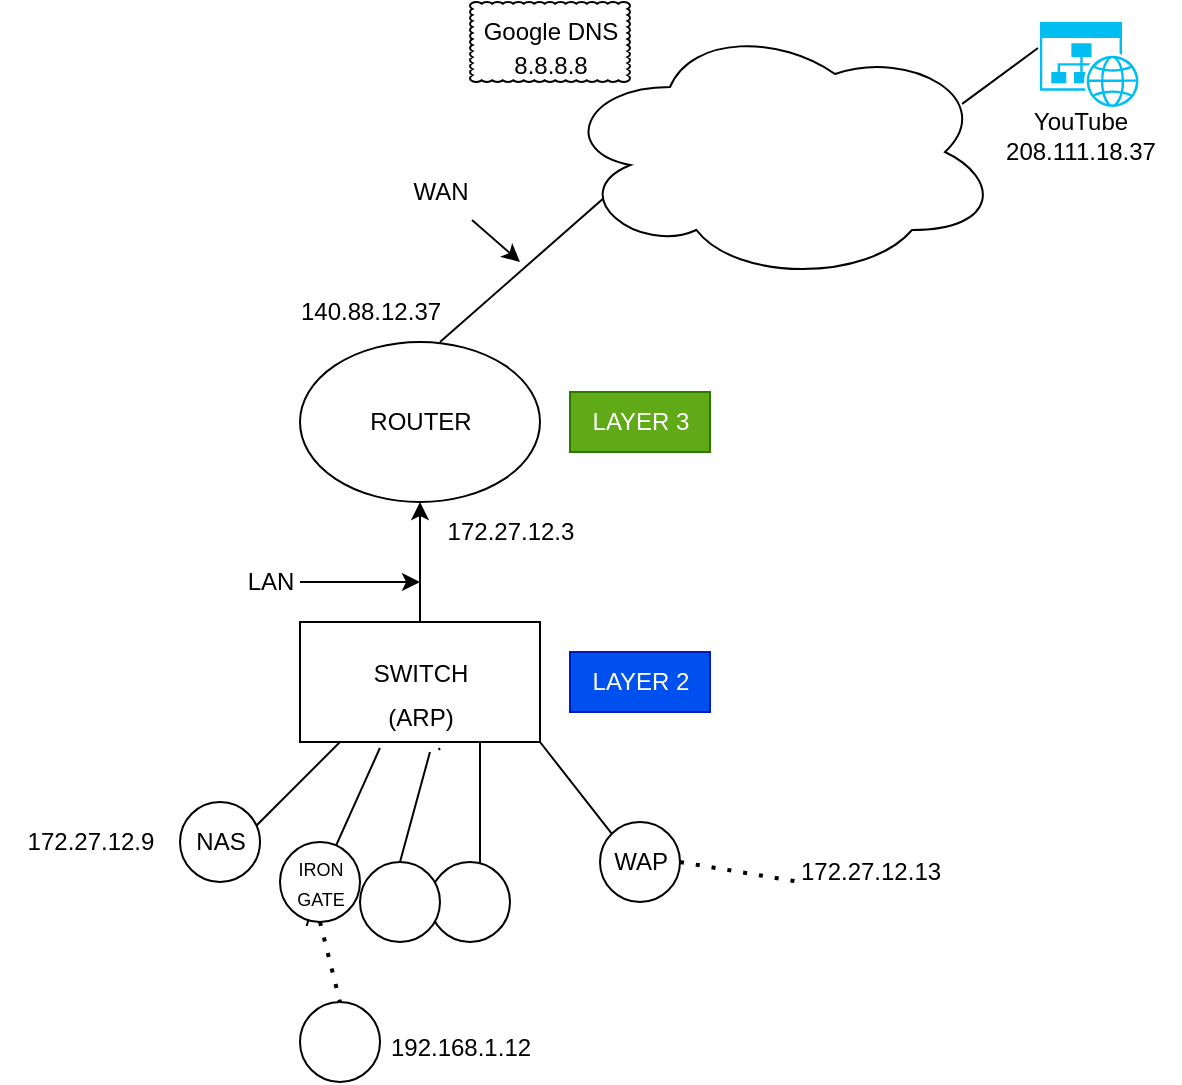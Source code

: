 <mxfile version="28.2.3">
  <diagram name="Page-1" id="GOzAeb2YR54K011LflTM">
    <mxGraphModel dx="946" dy="1709" grid="1" gridSize="10" guides="1" tooltips="1" connect="1" arrows="1" fold="1" page="1" pageScale="1" pageWidth="850" pageHeight="1100" math="0" shadow="0">
      <root>
        <mxCell id="0" />
        <mxCell id="1" parent="0" />
        <mxCell id="nIDenRsg56QTQGyNa-1a-1" value="" style="ellipse;whiteSpace=wrap;html=1;" parent="1" vertex="1">
          <mxGeometry x="360" y="110" width="120" height="80" as="geometry" />
        </mxCell>
        <mxCell id="nIDenRsg56QTQGyNa-1a-12" value="" style="edgeStyle=orthogonalEdgeStyle;rounded=0;orthogonalLoop=1;jettySize=auto;html=1;" parent="1" source="nIDenRsg56QTQGyNa-1a-3" target="nIDenRsg56QTQGyNa-1a-1" edge="1">
          <mxGeometry relative="1" as="geometry" />
        </mxCell>
        <mxCell id="nIDenRsg56QTQGyNa-1a-3" value="" style="rounded=0;whiteSpace=wrap;html=1;" parent="1" vertex="1">
          <mxGeometry x="360" y="250" width="120" height="60" as="geometry" />
        </mxCell>
        <mxCell id="nIDenRsg56QTQGyNa-1a-4" value="" style="endArrow=none;html=1;rounded=0;" parent="1" edge="1">
          <mxGeometry width="50" height="50" relative="1" as="geometry">
            <mxPoint x="330" y="360" as="sourcePoint" />
            <mxPoint x="380" y="310" as="targetPoint" />
          </mxGeometry>
        </mxCell>
        <mxCell id="nIDenRsg56QTQGyNa-1a-8" value="" style="endArrow=none;html=1;rounded=0;entryX=0.333;entryY=1.05;entryDx=0;entryDy=0;entryPerimeter=0;" parent="1" source="nIDenRsg56QTQGyNa-1a-14" target="nIDenRsg56QTQGyNa-1a-3" edge="1">
          <mxGeometry width="50" height="50" relative="1" as="geometry">
            <mxPoint x="370" y="380" as="sourcePoint" />
            <mxPoint x="400" y="340" as="targetPoint" />
          </mxGeometry>
        </mxCell>
        <mxCell id="nIDenRsg56QTQGyNa-1a-9" value="" style="endArrow=none;html=1;rounded=0;entryX=0.75;entryY=1;entryDx=0;entryDy=0;" parent="1" target="nIDenRsg56QTQGyNa-1a-3" edge="1">
          <mxGeometry width="50" height="50" relative="1" as="geometry">
            <mxPoint x="450" y="390" as="sourcePoint" />
            <mxPoint x="450" y="360" as="targetPoint" />
          </mxGeometry>
        </mxCell>
        <mxCell id="nIDenRsg56QTQGyNa-1a-10" value="" style="endArrow=none;html=1;rounded=0;entryX=0.583;entryY=1.067;entryDx=0;entryDy=0;entryPerimeter=0;" parent="1" target="nIDenRsg56QTQGyNa-1a-3" edge="1" source="w-CTw1qeiZE5yqbahT1u-11">
          <mxGeometry width="50" height="50" relative="1" as="geometry">
            <mxPoint x="410" y="380" as="sourcePoint" />
            <mxPoint x="460" y="320" as="targetPoint" />
          </mxGeometry>
        </mxCell>
        <mxCell id="nIDenRsg56QTQGyNa-1a-13" value="" style="ellipse;whiteSpace=wrap;html=1;aspect=fixed;" parent="1" vertex="1">
          <mxGeometry x="300" y="340" width="40" height="40" as="geometry" />
        </mxCell>
        <mxCell id="nIDenRsg56QTQGyNa-1a-15" value="" style="endArrow=none;html=1;rounded=0;entryX=0.333;entryY=1.05;entryDx=0;entryDy=0;entryPerimeter=0;" parent="1" target="nIDenRsg56QTQGyNa-1a-14" edge="1">
          <mxGeometry width="50" height="50" relative="1" as="geometry">
            <mxPoint x="370" y="380" as="sourcePoint" />
            <mxPoint x="400" y="313" as="targetPoint" />
          </mxGeometry>
        </mxCell>
        <mxCell id="nIDenRsg56QTQGyNa-1a-14" value="" style="ellipse;whiteSpace=wrap;html=1;aspect=fixed;" parent="1" vertex="1">
          <mxGeometry x="350" y="360" width="40" height="40" as="geometry" />
        </mxCell>
        <mxCell id="nIDenRsg56QTQGyNa-1a-16" value="" style="ellipse;whiteSpace=wrap;html=1;aspect=fixed;" parent="1" vertex="1">
          <mxGeometry x="425" y="370" width="40" height="40" as="geometry" />
        </mxCell>
        <mxCell id="nIDenRsg56QTQGyNa-1a-17" value="" style="ellipse;whiteSpace=wrap;html=1;aspect=fixed;" parent="1" vertex="1">
          <mxGeometry x="390" y="370" width="40" height="40" as="geometry" />
        </mxCell>
        <mxCell id="nIDenRsg56QTQGyNa-1a-18" value="" style="ellipse;whiteSpace=wrap;html=1;aspect=fixed;" parent="1" vertex="1">
          <mxGeometry x="510" y="350" width="40" height="40" as="geometry" />
        </mxCell>
        <mxCell id="nIDenRsg56QTQGyNa-1a-20" value="" style="endArrow=none;html=1;rounded=0;entryX=0.038;entryY=0.5;entryDx=0;entryDy=0;entryPerimeter=0;" parent="1" edge="1">
          <mxGeometry width="50" height="50" relative="1" as="geometry">
            <mxPoint x="430" y="110" as="sourcePoint" />
            <mxPoint x="521.02" y="30" as="targetPoint" />
          </mxGeometry>
        </mxCell>
        <mxCell id="nIDenRsg56QTQGyNa-1a-22" value="140.88.12.37" style="text;html=1;align=center;verticalAlign=middle;resizable=0;points=[];autosize=1;strokeColor=none;fillColor=none;" parent="1" vertex="1">
          <mxGeometry x="350" y="80" width="90" height="30" as="geometry" />
        </mxCell>
        <mxCell id="nIDenRsg56QTQGyNa-1a-23" value="WAN" style="text;html=1;align=center;verticalAlign=middle;resizable=0;points=[];autosize=1;strokeColor=none;fillColor=none;" parent="1" vertex="1">
          <mxGeometry x="405" y="20" width="50" height="30" as="geometry" />
        </mxCell>
        <mxCell id="nIDenRsg56QTQGyNa-1a-24" value="WAP" style="text;html=1;align=center;verticalAlign=middle;resizable=0;points=[];autosize=1;strokeColor=none;fillColor=none;" parent="1" vertex="1">
          <mxGeometry x="505" y="355" width="50" height="30" as="geometry" />
        </mxCell>
        <mxCell id="nIDenRsg56QTQGyNa-1a-26" value="" style="endArrow=none;html=1;rounded=0;entryX=1;entryY=1;entryDx=0;entryDy=0;exitX=0;exitY=0;exitDx=0;exitDy=0;" parent="1" target="nIDenRsg56QTQGyNa-1a-3" edge="1" source="nIDenRsg56QTQGyNa-1a-18">
          <mxGeometry width="50" height="50" relative="1" as="geometry">
            <mxPoint x="527" y="354" as="sourcePoint" />
            <mxPoint x="513.333" y="330" as="targetPoint" />
          </mxGeometry>
        </mxCell>
        <mxCell id="nIDenRsg56QTQGyNa-1a-27" value="172.27.12.9" style="text;html=1;align=center;verticalAlign=middle;resizable=0;points=[];autosize=1;strokeColor=none;fillColor=none;" parent="1" vertex="1">
          <mxGeometry x="210" y="345" width="90" height="30" as="geometry" />
        </mxCell>
        <mxCell id="nIDenRsg56QTQGyNa-1a-28" value="172.27.12.3" style="text;html=1;align=center;verticalAlign=middle;resizable=0;points=[];autosize=1;strokeColor=none;fillColor=none;" parent="1" vertex="1">
          <mxGeometry x="420" y="190" width="90" height="30" as="geometry" />
        </mxCell>
        <mxCell id="nIDenRsg56QTQGyNa-1a-29" value="172.27.12.13" style="text;html=1;align=center;verticalAlign=middle;resizable=0;points=[];autosize=1;strokeColor=none;fillColor=none;" parent="1" vertex="1">
          <mxGeometry x="600" y="360" width="90" height="30" as="geometry" />
        </mxCell>
        <mxCell id="nIDenRsg56QTQGyNa-1a-31" value="" style="endArrow=none;dashed=1;html=1;dashPattern=1 3;strokeWidth=2;rounded=0;entryX=0.111;entryY=0.667;entryDx=0;entryDy=0;entryPerimeter=0;exitX=1;exitY=0.5;exitDx=0;exitDy=0;" parent="1" source="nIDenRsg56QTQGyNa-1a-18" target="nIDenRsg56QTQGyNa-1a-29" edge="1">
          <mxGeometry width="50" height="50" relative="1" as="geometry">
            <mxPoint x="480" y="470" as="sourcePoint" />
            <mxPoint x="530" y="420" as="targetPoint" />
          </mxGeometry>
        </mxCell>
        <mxCell id="nIDenRsg56QTQGyNa-1a-32" value="NAS" style="text;html=1;align=center;verticalAlign=middle;resizable=0;points=[];autosize=1;strokeColor=none;fillColor=none;" parent="1" vertex="1">
          <mxGeometry x="295" y="345" width="50" height="30" as="geometry" />
        </mxCell>
        <mxCell id="nIDenRsg56QTQGyNa-1a-33" value="&lt;font style=&quot;font-size: 9px;&quot;&gt;IRON&lt;/font&gt;&lt;div&gt;&lt;font style=&quot;font-size: 9px;&quot;&gt;GATE&lt;/font&gt;&lt;/div&gt;" style="text;html=1;align=center;verticalAlign=middle;resizable=0;points=[];autosize=1;strokeColor=none;fillColor=none;" parent="1" vertex="1">
          <mxGeometry x="345" y="360" width="50" height="40" as="geometry" />
        </mxCell>
        <mxCell id="nIDenRsg56QTQGyNa-1a-35" value="" style="endArrow=none;dashed=1;html=1;dashPattern=1 3;strokeWidth=2;rounded=0;exitX=0.5;exitY=1;exitDx=0;exitDy=0;entryX=0.5;entryY=0;entryDx=0;entryDy=0;" parent="1" source="nIDenRsg56QTQGyNa-1a-14" edge="1" target="nIDenRsg56QTQGyNa-1a-36">
          <mxGeometry width="50" height="50" relative="1" as="geometry">
            <mxPoint x="390" y="430" as="sourcePoint" />
            <mxPoint x="370" y="458" as="targetPoint" />
          </mxGeometry>
        </mxCell>
        <mxCell id="nIDenRsg56QTQGyNa-1a-36" value="" style="ellipse;whiteSpace=wrap;html=1;aspect=fixed;" parent="1" vertex="1">
          <mxGeometry x="360" y="440" width="40" height="40" as="geometry" />
        </mxCell>
        <mxCell id="nIDenRsg56QTQGyNa-1a-37" value="192.168.1.12" style="text;html=1;align=center;verticalAlign=middle;resizable=0;points=[];autosize=1;strokeColor=none;fillColor=none;" parent="1" vertex="1">
          <mxGeometry x="395" y="448" width="90" height="30" as="geometry" />
        </mxCell>
        <mxCell id="w-CTw1qeiZE5yqbahT1u-1" value="" style="ellipse;shape=cloud;whiteSpace=wrap;html=1;" vertex="1" parent="1">
          <mxGeometry x="490" y="-50" width="220" height="130" as="geometry" />
        </mxCell>
        <mxCell id="w-CTw1qeiZE5yqbahT1u-4" value="" style="group" vertex="1" connectable="0" parent="1">
          <mxGeometry x="440" y="-60" width="90" height="47" as="geometry" />
        </mxCell>
        <mxCell id="w-CTw1qeiZE5yqbahT1u-2" value="" style="whiteSpace=wrap;html=1;shape=mxgraph.basic.cloud_rect" vertex="1" parent="w-CTw1qeiZE5yqbahT1u-4">
          <mxGeometry x="5" width="80" height="40" as="geometry" />
        </mxCell>
        <mxCell id="w-CTw1qeiZE5yqbahT1u-3" value="Google DNS" style="text;html=1;align=center;verticalAlign=middle;resizable=0;points=[];autosize=1;strokeColor=none;fillColor=none;" vertex="1" parent="w-CTw1qeiZE5yqbahT1u-4">
          <mxGeometry width="90" height="30" as="geometry" />
        </mxCell>
        <mxCell id="nIDenRsg56QTQGyNa-1a-21" value="8.8.8.8" style="text;html=1;align=center;verticalAlign=middle;resizable=0;points=[];autosize=1;strokeColor=none;fillColor=none;" parent="w-CTw1qeiZE5yqbahT1u-4" vertex="1">
          <mxGeometry x="15" y="17" width="60" height="30" as="geometry" />
        </mxCell>
        <mxCell id="w-CTw1qeiZE5yqbahT1u-5" value="" style="verticalLabelPosition=bottom;html=1;verticalAlign=top;align=center;strokeColor=none;fillColor=#00BEF2;shape=mxgraph.azure.website_generic;pointerEvents=1;" vertex="1" parent="1">
          <mxGeometry x="730" y="-50" width="50" height="42.5" as="geometry" />
        </mxCell>
        <mxCell id="w-CTw1qeiZE5yqbahT1u-6" value="YouTube&lt;div&gt;208.111.18.37&lt;/div&gt;" style="text;html=1;align=center;verticalAlign=middle;resizable=0;points=[];autosize=1;strokeColor=none;fillColor=none;" vertex="1" parent="1">
          <mxGeometry x="700" y="-13" width="100" height="40" as="geometry" />
        </mxCell>
        <mxCell id="w-CTw1qeiZE5yqbahT1u-8" value="" style="endArrow=none;html=1;rounded=0;entryX=-0.02;entryY=0.306;entryDx=0;entryDy=0;entryPerimeter=0;exitX=0.914;exitY=0.315;exitDx=0;exitDy=0;exitPerimeter=0;" edge="1" parent="1" source="w-CTw1qeiZE5yqbahT1u-1" target="w-CTw1qeiZE5yqbahT1u-5">
          <mxGeometry width="50" height="50" relative="1" as="geometry">
            <mxPoint x="650" y="-30" as="sourcePoint" />
            <mxPoint x="700" y="-80" as="targetPoint" />
          </mxGeometry>
        </mxCell>
        <mxCell id="w-CTw1qeiZE5yqbahT1u-9" value="ROUTER" style="text;html=1;align=center;verticalAlign=middle;resizable=0;points=[];autosize=1;strokeColor=none;fillColor=none;" vertex="1" parent="1">
          <mxGeometry x="385" y="135" width="70" height="30" as="geometry" />
        </mxCell>
        <mxCell id="w-CTw1qeiZE5yqbahT1u-10" value="SWITCH" style="text;html=1;align=center;verticalAlign=middle;resizable=0;points=[];autosize=1;strokeColor=none;fillColor=none;" vertex="1" parent="1">
          <mxGeometry x="385" y="261" width="70" height="30" as="geometry" />
        </mxCell>
        <mxCell id="w-CTw1qeiZE5yqbahT1u-12" value="" style="endArrow=none;html=1;rounded=0;entryX=0.583;entryY=1.067;entryDx=0;entryDy=0;entryPerimeter=0;" edge="1" parent="1" target="w-CTw1qeiZE5yqbahT1u-11">
          <mxGeometry width="50" height="50" relative="1" as="geometry">
            <mxPoint x="410" y="370" as="sourcePoint" />
            <mxPoint x="430" y="314" as="targetPoint" />
          </mxGeometry>
        </mxCell>
        <mxCell id="w-CTw1qeiZE5yqbahT1u-11" value="(ARP)" style="text;html=1;align=center;verticalAlign=middle;resizable=0;points=[];autosize=1;strokeColor=none;fillColor=none;" vertex="1" parent="1">
          <mxGeometry x="390" y="283" width="60" height="30" as="geometry" />
        </mxCell>
        <mxCell id="w-CTw1qeiZE5yqbahT1u-13" value="LAYER 2" style="text;html=1;align=center;verticalAlign=middle;resizable=0;points=[];autosize=1;strokeColor=#001DBC;fillColor=#0050ef;fontColor=#ffffff;" vertex="1" parent="1">
          <mxGeometry x="495" y="265" width="70" height="30" as="geometry" />
        </mxCell>
        <mxCell id="w-CTw1qeiZE5yqbahT1u-14" value="LAYER 3" style="text;html=1;align=center;verticalAlign=middle;resizable=0;points=[];autosize=1;strokeColor=#2D7600;fillColor=#60a917;fontColor=#ffffff;" vertex="1" parent="1">
          <mxGeometry x="495" y="135" width="70" height="30" as="geometry" />
        </mxCell>
        <mxCell id="w-CTw1qeiZE5yqbahT1u-15" value="" style="endArrow=classic;html=1;rounded=0;" edge="1" parent="1">
          <mxGeometry width="50" height="50" relative="1" as="geometry">
            <mxPoint x="360" y="230" as="sourcePoint" />
            <mxPoint x="420" y="230" as="targetPoint" />
          </mxGeometry>
        </mxCell>
        <mxCell id="w-CTw1qeiZE5yqbahT1u-16" value="LAN" style="text;html=1;align=center;verticalAlign=middle;resizable=0;points=[];autosize=1;strokeColor=none;fillColor=none;" vertex="1" parent="1">
          <mxGeometry x="320" y="215" width="50" height="30" as="geometry" />
        </mxCell>
        <mxCell id="w-CTw1qeiZE5yqbahT1u-17" value="" style="endArrow=classic;html=1;rounded=0;exitX=0.82;exitY=0.967;exitDx=0;exitDy=0;exitPerimeter=0;" edge="1" parent="1" source="nIDenRsg56QTQGyNa-1a-23">
          <mxGeometry width="50" height="50" relative="1" as="geometry">
            <mxPoint x="400" y="60" as="sourcePoint" />
            <mxPoint x="470" y="70" as="targetPoint" />
          </mxGeometry>
        </mxCell>
      </root>
    </mxGraphModel>
  </diagram>
</mxfile>
